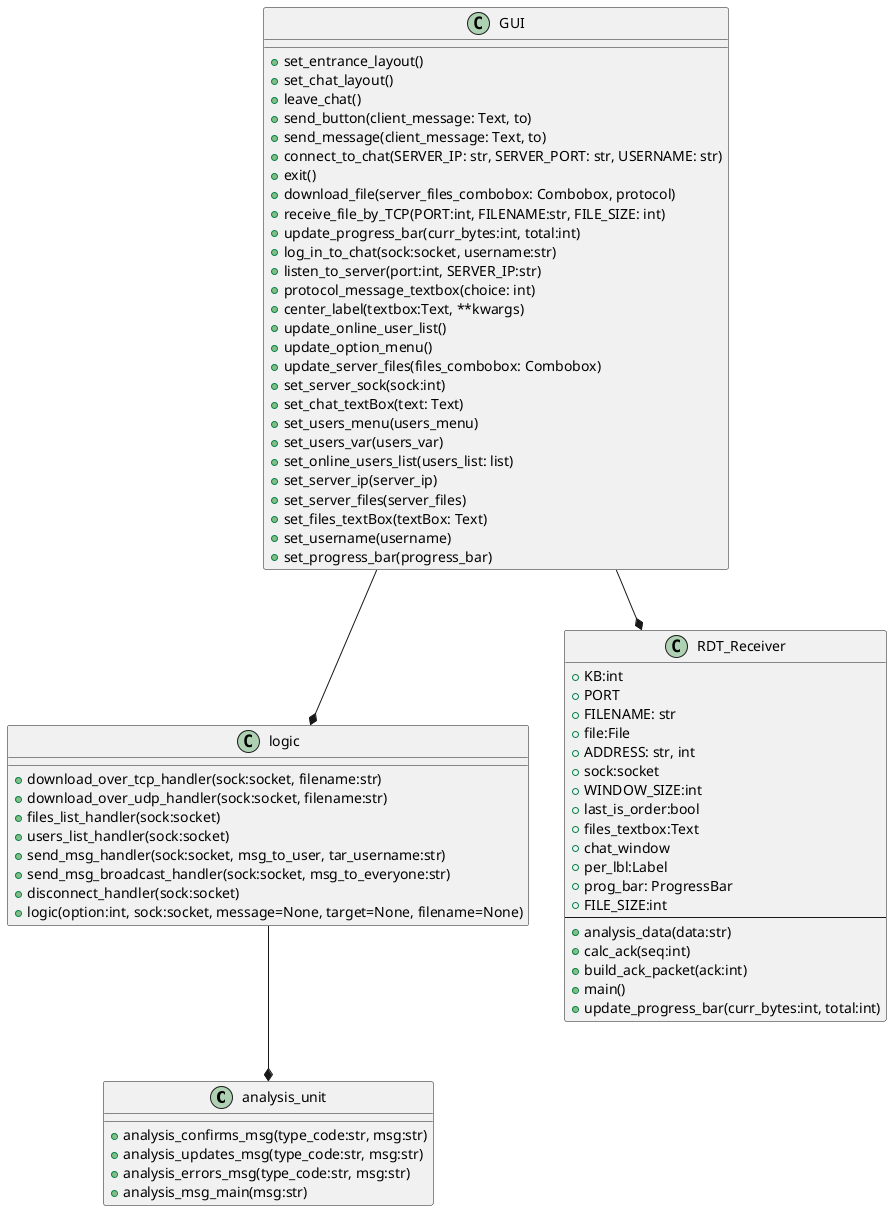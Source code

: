@startuml

class analysis_unit{
+analysis_confirms_msg(type_code:str, msg:str)
+analysis_updates_msg(type_code:str, msg:str)
+analysis_errors_msg(type_code:str, msg:str)
+analysis_msg_main(msg:str)
}


logic --* analysis_unit
class logic{
+download_over_tcp_handler(sock:socket, filename:str)
+download_over_udp_handler(sock:socket, filename:str)
+files_list_handler(sock:socket)
+users_list_handler(sock:socket)
+send_msg_handler(sock:socket, msg_to_user, tar_username:str)
+send_msg_broadcast_handler(sock:socket, msg_to_everyone:str)
+disconnect_handler(sock:socket)
+logic(option:int, sock:socket, message=None, target=None, filename=None)
}

class RDT_Receiver{
 +KB:int
 +PORT
 + FILENAME: str
 + file:File
 + ADDRESS: str, int
 + sock:socket
 + WINDOW_SIZE:int
 + last_is_order:bool
 + files_textbox:Text
 + chat_window
 + per_lbl:Label
 + prog_bar: ProgressBar
 + FILE_SIZE:int
--
 + analysis_data(data:str)
 + calc_ack(seq:int)
 + build_ack_packet(ack:int)
 + main()
 + update_progress_bar(curr_bytes:int, total:int)
}



GUI --* RDT_Receiver
GUI --* logic

class GUI{
+set_entrance_layout()
+set_chat_layout()
+leave_chat()
+send_button(client_message: Text, to)
+send_message(client_message: Text, to)
+connect_to_chat(SERVER_IP: str, SERVER_PORT: str, USERNAME: str)
+exit()
+download_file(server_files_combobox: Combobox, protocol)
+receive_file_by_TCP(PORT:int, FILENAME:str, FILE_SIZE: int)
+update_progress_bar(curr_bytes:int, total:int)
+log_in_to_chat(sock:socket, username:str)
+listen_to_server(port:int, SERVER_IP:str)
+protocol_message_textbox(choice: int)
+center_label(textbox:Text, **kwargs)
+update_online_user_list()
+update_option_menu()
+update_server_files(files_combobox: Combobox)
+set_server_sock(sock:int)
+set_chat_textBox(text: Text)
+set_users_menu(users_menu)
+set_users_var(users_var)
+set_online_users_list(users_list: list)
+set_server_ip(server_ip)
+set_server_files(server_files)
+set_files_textBox(textBox: Text)
+set_username(username)
+set_progress_bar(progress_bar)
}

@enduml